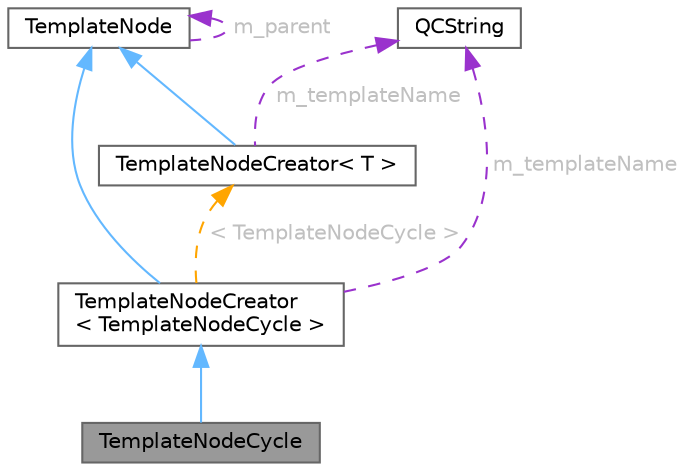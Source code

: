 digraph "TemplateNodeCycle"
{
 // INTERACTIVE_SVG=YES
 // LATEX_PDF_SIZE
  bgcolor="transparent";
  edge [fontname=Helvetica,fontsize=10,labelfontname=Helvetica,labelfontsize=10];
  node [fontname=Helvetica,fontsize=10,shape=box,height=0.2,width=0.4];
  Node1 [id="Node000001",label="TemplateNodeCycle",height=0.2,width=0.4,color="gray40", fillcolor="grey60", style="filled", fontcolor="black",tooltip="Class representing an 'cycle' tag in a template."];
  Node2 -> Node1 [id="edge1_Node000001_Node000002",dir="back",color="steelblue1",style="solid",tooltip=" "];
  Node2 [id="Node000002",label="TemplateNodeCreator\l\< TemplateNodeCycle \>",height=0.2,width=0.4,color="gray40", fillcolor="white", style="filled",URL="$d8/d78/class_template_node_creator.html",tooltip=" "];
  Node3 -> Node2 [id="edge2_Node000002_Node000003",dir="back",color="steelblue1",style="solid",tooltip=" "];
  Node3 [id="Node000003",label="TemplateNode",height=0.2,width=0.4,color="gray40", fillcolor="white", style="filled",URL="$d6/d53/class_template_node.html",tooltip="Base class of all nodes in a template's AST."];
  Node3 -> Node3 [id="edge3_Node000003_Node000003",dir="back",color="darkorchid3",style="dashed",tooltip=" ",label=" m_parent",fontcolor="grey" ];
  Node4 -> Node2 [id="edge4_Node000002_Node000004",dir="back",color="darkorchid3",style="dashed",tooltip=" ",label=" m_templateName",fontcolor="grey" ];
  Node4 [id="Node000004",label="QCString",height=0.2,width=0.4,color="gray40", fillcolor="white", style="filled",URL="$d9/d45/class_q_c_string.html",tooltip="This is an alternative implementation of QCString."];
  Node5 -> Node2 [id="edge5_Node000002_Node000005",dir="back",color="orange",style="dashed",tooltip=" ",label=" \< TemplateNodeCycle \>",fontcolor="grey" ];
  Node5 [id="Node000005",label="TemplateNodeCreator\< T \>",height=0.2,width=0.4,color="gray40", fillcolor="white", style="filled",URL="$d8/d78/class_template_node_creator.html",tooltip="Helper class for creating template AST tag nodes and returning the template for a given node."];
  Node3 -> Node5 [id="edge6_Node000005_Node000003",dir="back",color="steelblue1",style="solid",tooltip=" "];
  Node4 -> Node5 [id="edge7_Node000005_Node000004",dir="back",color="darkorchid3",style="dashed",tooltip=" ",label=" m_templateName",fontcolor="grey" ];
}
